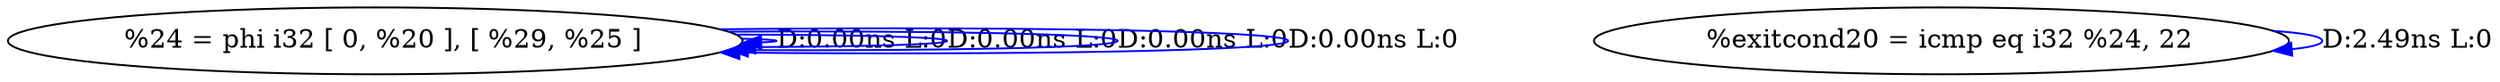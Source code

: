 digraph {
Node0x3153230[label="  %24 = phi i32 [ 0, %20 ], [ %29, %25 ]"];
Node0x3153230 -> Node0x3153230[label="D:0.00ns L:0",color=blue];
Node0x3153230 -> Node0x3153230[label="D:0.00ns L:0",color=blue];
Node0x3153230 -> Node0x3153230[label="D:0.00ns L:0",color=blue];
Node0x3153230 -> Node0x3153230[label="D:0.00ns L:0",color=blue];
Node0x3153310[label="  %exitcond20 = icmp eq i32 %24, 22"];
Node0x3153310 -> Node0x3153310[label="D:2.49ns L:0",color=blue];
}
